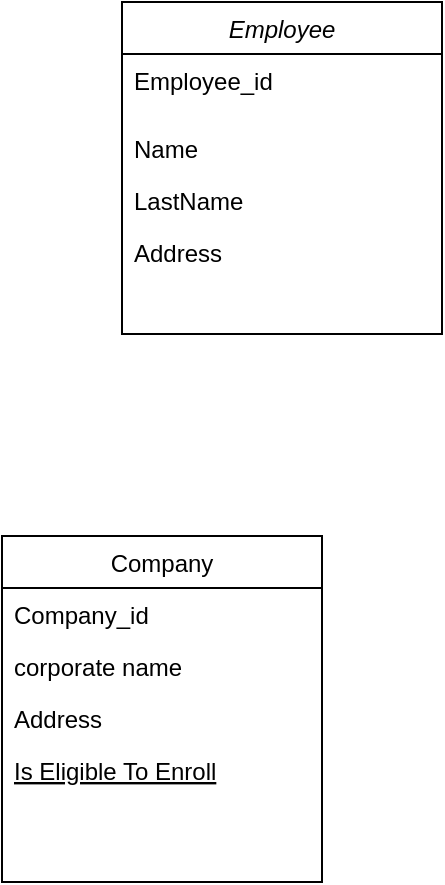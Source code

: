 <mxfile version="24.8.9">
  <diagram name="Page-1" id="9O8Ed6xYgSRnAbNNNOXI">
    <mxGraphModel dx="1434" dy="780" grid="1" gridSize="10" guides="1" tooltips="1" connect="1" arrows="1" fold="1" page="1" pageScale="1" pageWidth="827" pageHeight="1169" math="0" shadow="0">
      <root>
        <mxCell id="0" />
        <mxCell id="1" parent="0" />
        <mxCell id="bHwdEeSysHeEJiv28eBy-1" value="Employee" style="swimlane;fontStyle=2;align=center;verticalAlign=top;childLayout=stackLayout;horizontal=1;startSize=26;horizontalStack=0;resizeParent=1;resizeLast=0;collapsible=1;marginBottom=0;rounded=0;shadow=0;strokeWidth=1;" vertex="1" parent="1">
          <mxGeometry x="220" y="180" width="160" height="166" as="geometry">
            <mxRectangle x="230" y="140" width="160" height="26" as="alternateBounds" />
          </mxGeometry>
        </mxCell>
        <mxCell id="bHwdEeSysHeEJiv28eBy-2" value="Employee_id&#xa;" style="text;align=left;verticalAlign=top;spacingLeft=4;spacingRight=4;overflow=hidden;rotatable=0;points=[[0,0.5],[1,0.5]];portConstraint=eastwest;" vertex="1" parent="bHwdEeSysHeEJiv28eBy-1">
          <mxGeometry y="26" width="160" height="34" as="geometry" />
        </mxCell>
        <mxCell id="bHwdEeSysHeEJiv28eBy-3" value="Name" style="text;align=left;verticalAlign=top;spacingLeft=4;spacingRight=4;overflow=hidden;rotatable=0;points=[[0,0.5],[1,0.5]];portConstraint=eastwest;rounded=0;shadow=0;html=0;" vertex="1" parent="bHwdEeSysHeEJiv28eBy-1">
          <mxGeometry y="60" width="160" height="26" as="geometry" />
        </mxCell>
        <mxCell id="bHwdEeSysHeEJiv28eBy-4" value="LastName" style="text;align=left;verticalAlign=top;spacingLeft=4;spacingRight=4;overflow=hidden;rotatable=0;points=[[0,0.5],[1,0.5]];portConstraint=eastwest;rounded=0;shadow=0;html=0;" vertex="1" parent="bHwdEeSysHeEJiv28eBy-1">
          <mxGeometry y="86" width="160" height="26" as="geometry" />
        </mxCell>
        <mxCell id="bHwdEeSysHeEJiv28eBy-6" value="Address" style="text;align=left;verticalAlign=top;spacingLeft=4;spacingRight=4;overflow=hidden;rotatable=0;points=[[0,0.5],[1,0.5]];portConstraint=eastwest;" vertex="1" parent="bHwdEeSysHeEJiv28eBy-1">
          <mxGeometry y="112" width="160" height="26" as="geometry" />
        </mxCell>
        <mxCell id="bHwdEeSysHeEJiv28eBy-7" value="Company" style="swimlane;fontStyle=0;align=center;verticalAlign=top;childLayout=stackLayout;horizontal=1;startSize=26;horizontalStack=0;resizeParent=1;resizeLast=0;collapsible=1;marginBottom=0;rounded=0;shadow=0;strokeWidth=1;" vertex="1" parent="1">
          <mxGeometry x="160" y="447" width="160" height="173" as="geometry">
            <mxRectangle x="130" y="380" width="160" height="26" as="alternateBounds" />
          </mxGeometry>
        </mxCell>
        <mxCell id="bHwdEeSysHeEJiv28eBy-8" value="Company_id" style="text;align=left;verticalAlign=top;spacingLeft=4;spacingRight=4;overflow=hidden;rotatable=0;points=[[0,0.5],[1,0.5]];portConstraint=eastwest;" vertex="1" parent="bHwdEeSysHeEJiv28eBy-7">
          <mxGeometry y="26" width="160" height="26" as="geometry" />
        </mxCell>
        <mxCell id="bHwdEeSysHeEJiv28eBy-9" value="corporate name" style="text;align=left;verticalAlign=top;spacingLeft=4;spacingRight=4;overflow=hidden;rotatable=0;points=[[0,0.5],[1,0.5]];portConstraint=eastwest;rounded=0;shadow=0;html=0;" vertex="1" parent="bHwdEeSysHeEJiv28eBy-7">
          <mxGeometry y="52" width="160" height="26" as="geometry" />
        </mxCell>
        <mxCell id="bHwdEeSysHeEJiv28eBy-12" value="Address" style="text;align=left;verticalAlign=top;spacingLeft=4;spacingRight=4;overflow=hidden;rotatable=0;points=[[0,0.5],[1,0.5]];portConstraint=eastwest;" vertex="1" parent="bHwdEeSysHeEJiv28eBy-7">
          <mxGeometry y="78" width="160" height="26" as="geometry" />
        </mxCell>
        <mxCell id="bHwdEeSysHeEJiv28eBy-11" value="Is Eligible To Enroll" style="text;align=left;verticalAlign=top;spacingLeft=4;spacingRight=4;overflow=hidden;rotatable=0;points=[[0,0.5],[1,0.5]];portConstraint=eastwest;fontStyle=4" vertex="1" parent="bHwdEeSysHeEJiv28eBy-7">
          <mxGeometry y="104" width="160" height="26" as="geometry" />
        </mxCell>
      </root>
    </mxGraphModel>
  </diagram>
</mxfile>
